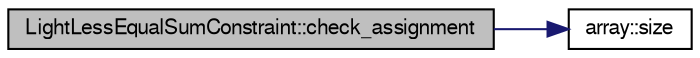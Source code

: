 digraph G
{
  edge [fontname="FreeSans",fontsize="10",labelfontname="FreeSans",labelfontsize="10"];
  node [fontname="FreeSans",fontsize="10",shape=record];
  rankdir=LR;
  Node1 [label="LightLessEqualSumConstraint::check_assignment",height=0.2,width=0.4,color="black", fillcolor="grey75", style="filled" fontcolor="black"];
  Node1 -> Node2 [color="midnightblue",fontsize="10",style="solid",fontname="FreeSans"];
  Node2 [label="array::size",height=0.2,width=0.4,color="black", fillcolor="white", style="filled",URL="$structarray.html#f8b65d310dc7595738653d2c861e17a5"];
}
